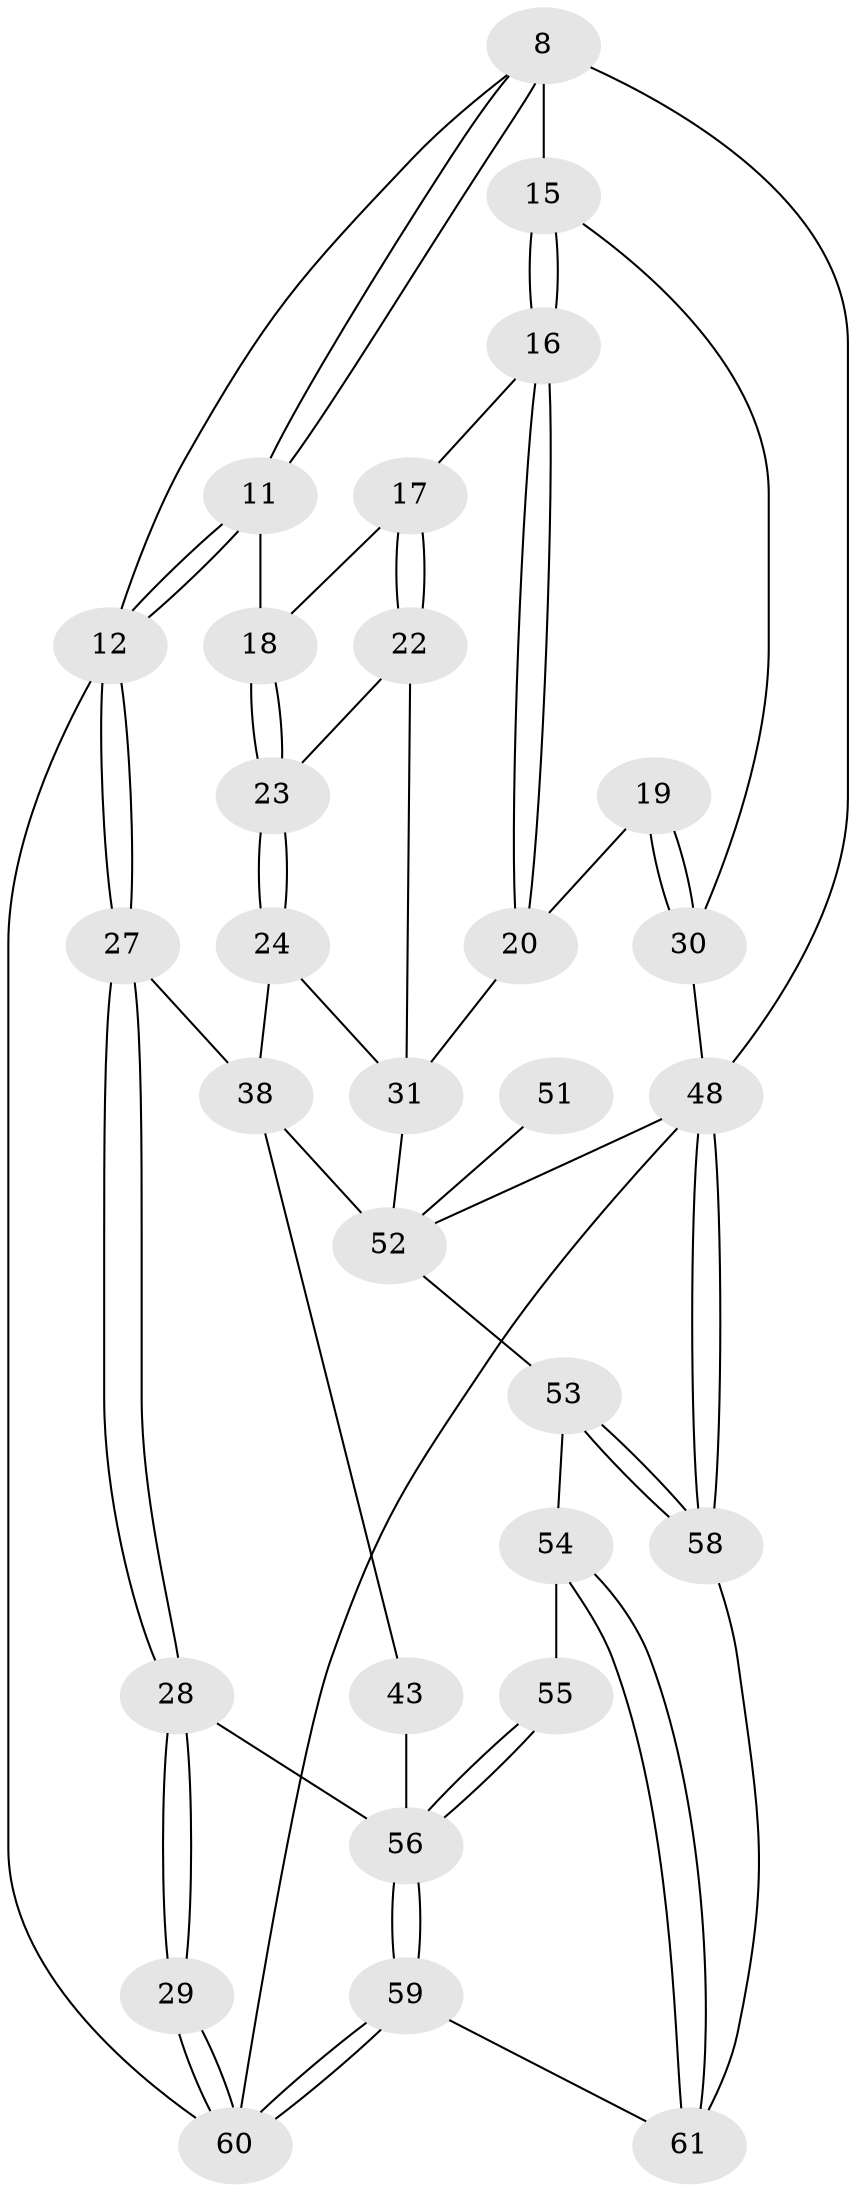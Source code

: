 // original degree distribution, {3: 0.03278688524590164, 4: 0.2786885245901639, 6: 0.22950819672131148, 5: 0.45901639344262296}
// Generated by graph-tools (version 1.1) at 2025/06/03/04/25 22:06:10]
// undirected, 30 vertices, 65 edges
graph export_dot {
graph [start="1"]
  node [color=gray90,style=filled];
  8 [pos="+0.3906426290069349+0.19817254093763093",super="+7+6"];
  11 [pos="+0.3754530044017177+0.26304637812461945"];
  12 [pos="+0.2538394549594723+0.3741706411971847",super="+10"];
  15 [pos="+0.6797464920616649+0.1142123241005823"];
  16 [pos="+0.6292834324132299+0.3083753771372798"];
  17 [pos="+0.6099585757106352+0.3277385117352069"];
  18 [pos="+0.49101644408664435+0.3570590263579634"];
  19 [pos="+0.8519703467612049+0.4236655260283757"];
  20 [pos="+0.8267200550330376+0.4416147304209713"];
  22 [pos="+0.6425474330866427+0.42855179356217893"];
  23 [pos="+0.533502805216484+0.4795858109978843"];
  24 [pos="+0.5148610024776137+0.5747084744926435"];
  27 [pos="+0.2716830730110151+0.4992751281855421"];
  28 [pos="+0+0.7685028677434825"];
  29 [pos="+0+0.7997731052326217"];
  30 [pos="+1+0.4865959766414516",super="+14"];
  31 [pos="+0.7658582018700457+0.5652230940806154",super="+21"];
  38 [pos="+0.5518842709751011+0.7746820591166524",super="+26"];
  43 [pos="+0.3341732313429941+0.7457095484734657",super="+40+39+36"];
  48 [pos="+0.8930847560806874+1",super="+33+32+44"];
  51 [pos="+0.5734470832399964+0.8045104049270864"];
  52 [pos="+0.5718940486469652+0.8750897568967686",super="+49+50+34"];
  53 [pos="+0.5689325780497548+0.8857211243456118"];
  54 [pos="+0.5427692645003018+0.9375200529977524"];
  55 [pos="+0.4439763811798411+0.9180824001253268"];
  56 [pos="+0.3397520102244152+0.9622109512040412",super="+47+37+46+45"];
  58 [pos="+0.9364924871435678+1",super="+57"];
  59 [pos="+0.3042766240740321+1"];
  60 [pos="+0+1",super="+9"];
  61 [pos="+0.46723628756330354+1"];
  8 -- 11;
  8 -- 11;
  8 -- 48 [weight=3];
  8 -- 15;
  8 -- 12;
  11 -- 12;
  11 -- 12;
  11 -- 18;
  12 -- 27;
  12 -- 27;
  12 -- 60;
  15 -- 16;
  15 -- 16;
  15 -- 30;
  16 -- 17;
  16 -- 20;
  16 -- 20;
  17 -- 18;
  17 -- 22;
  17 -- 22;
  18 -- 23;
  18 -- 23;
  19 -- 20;
  19 -- 30 [weight=2];
  19 -- 30;
  20 -- 31;
  22 -- 23;
  22 -- 31;
  23 -- 24;
  23 -- 24;
  24 -- 31;
  24 -- 38;
  27 -- 28;
  27 -- 28;
  27 -- 38;
  28 -- 29;
  28 -- 29;
  28 -- 56;
  29 -- 60 [weight=2];
  29 -- 60;
  30 -- 48 [weight=2];
  31 -- 52;
  38 -- 52;
  38 -- 43 [weight=2];
  43 -- 56 [weight=3];
  48 -- 58 [weight=2];
  48 -- 58;
  48 -- 60 [weight=2];
  48 -- 52 [weight=2];
  51 -- 52 [weight=3];
  52 -- 53;
  53 -- 54;
  53 -- 58;
  53 -- 58;
  54 -- 55;
  54 -- 61;
  54 -- 61;
  55 -- 56 [weight=2];
  55 -- 56;
  56 -- 59;
  56 -- 59;
  58 -- 61;
  59 -- 60;
  59 -- 60;
  59 -- 61;
}
